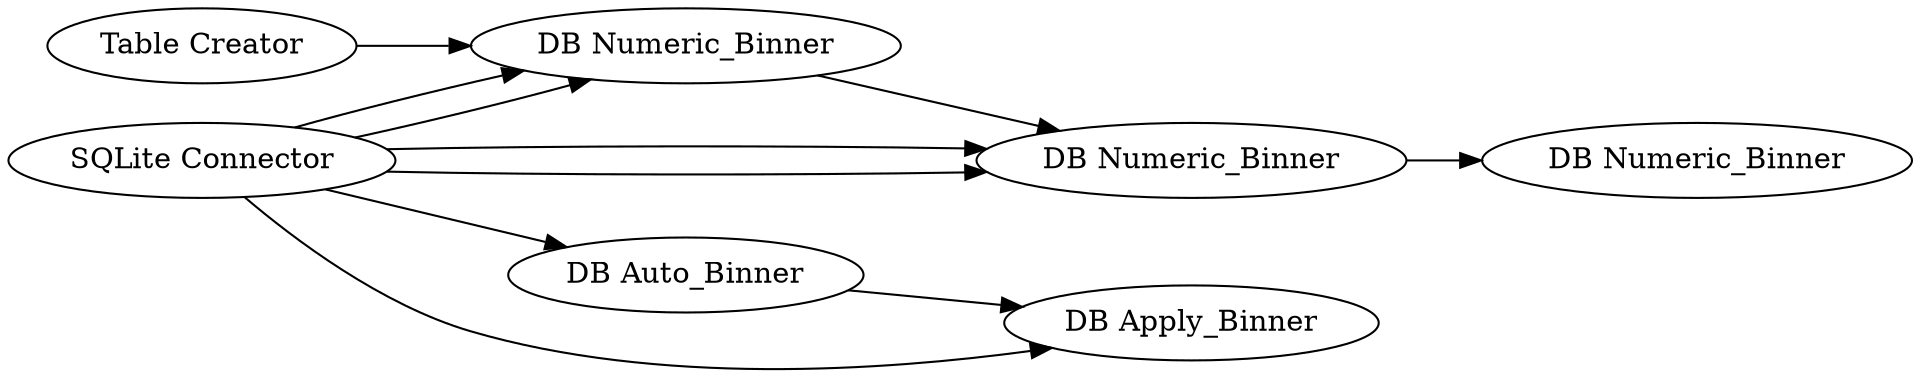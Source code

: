 digraph {
	3 [label="Table Creator"]
	7 [label="SQLite Connector"]
	8 [label="DB Writer"]
	9 [label="DB Table Selector"]
	8 [label="DB Numeric_Binner"]
	9 [label="DB Numeric_Binner"]
	10 [label="DB Auto_Binner"]
	11 [label="DB Numeric_Binner"]
	12 [label="DB Apply_Binner"]
	3 -> 8
	7 -> 9
	7 -> 8
	8 -> 9
	7 -> 12
	7 -> 10
	7 -> 9
	7 -> 8
	9 -> 11
	10 -> 12
	rankdir=LR
}
